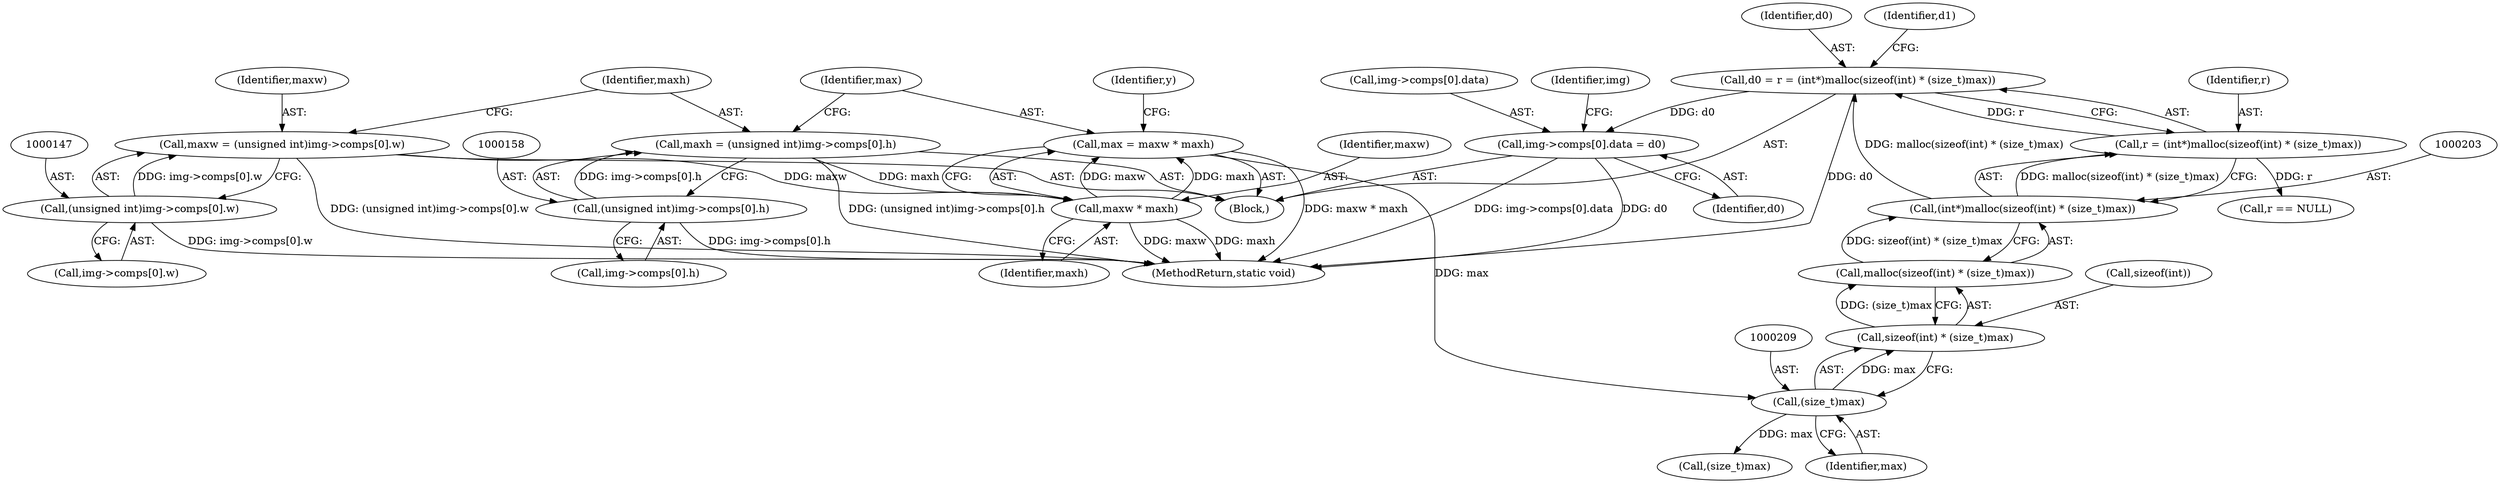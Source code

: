 digraph "0_openjpeg_15f081c89650dccee4aa4ae66f614c3fdb268767_2@array" {
"1000292" [label="(Call,img->comps[0].data = d0)"];
"1000198" [label="(Call,d0 = r = (int*)malloc(sizeof(int) * (size_t)max))"];
"1000200" [label="(Call,r = (int*)malloc(sizeof(int) * (size_t)max))"];
"1000202" [label="(Call,(int*)malloc(sizeof(int) * (size_t)max))"];
"1000204" [label="(Call,malloc(sizeof(int) * (size_t)max))"];
"1000205" [label="(Call,sizeof(int) * (size_t)max)"];
"1000208" [label="(Call,(size_t)max)"];
"1000166" [label="(Call,max = maxw * maxh)"];
"1000168" [label="(Call,maxw * maxh)"];
"1000144" [label="(Call,maxw = (unsigned int)img->comps[0].w)"];
"1000146" [label="(Call,(unsigned int)img->comps[0].w)"];
"1000155" [label="(Call,maxh = (unsigned int)img->comps[0].h)"];
"1000157" [label="(Call,(unsigned int)img->comps[0].h)"];
"1000206" [label="(Call,sizeof(int))"];
"1000204" [label="(Call,malloc(sizeof(int) * (size_t)max))"];
"1000208" [label="(Call,(size_t)max)"];
"1000349" [label="(MethodReturn,static void)"];
"1000157" [label="(Call,(unsigned int)img->comps[0].h)"];
"1000148" [label="(Call,img->comps[0].w)"];
"1000172" [label="(Identifier,y)"];
"1000305" [label="(Identifier,img)"];
"1000239" [label="(Call,r == NULL)"];
"1000292" [label="(Call,img->comps[0].data = d0)"];
"1000145" [label="(Identifier,maxw)"];
"1000201" [label="(Identifier,r)"];
"1000103" [label="(Block,)"];
"1000146" [label="(Call,(unsigned int)img->comps[0].w)"];
"1000221" [label="(Call,(size_t)max)"];
"1000168" [label="(Call,maxw * maxh)"];
"1000202" [label="(Call,(int*)malloc(sizeof(int) * (size_t)max))"];
"1000169" [label="(Identifier,maxw)"];
"1000198" [label="(Call,d0 = r = (int*)malloc(sizeof(int) * (size_t)max))"];
"1000199" [label="(Identifier,d0)"];
"1000205" [label="(Call,sizeof(int) * (size_t)max)"];
"1000156" [label="(Identifier,maxh)"];
"1000200" [label="(Call,r = (int*)malloc(sizeof(int) * (size_t)max))"];
"1000212" [label="(Identifier,d1)"];
"1000210" [label="(Identifier,max)"];
"1000144" [label="(Call,maxw = (unsigned int)img->comps[0].w)"];
"1000159" [label="(Call,img->comps[0].h)"];
"1000155" [label="(Call,maxh = (unsigned int)img->comps[0].h)"];
"1000166" [label="(Call,max = maxw * maxh)"];
"1000300" [label="(Identifier,d0)"];
"1000170" [label="(Identifier,maxh)"];
"1000293" [label="(Call,img->comps[0].data)"];
"1000167" [label="(Identifier,max)"];
"1000292" -> "1000103"  [label="AST: "];
"1000292" -> "1000300"  [label="CFG: "];
"1000293" -> "1000292"  [label="AST: "];
"1000300" -> "1000292"  [label="AST: "];
"1000305" -> "1000292"  [label="CFG: "];
"1000292" -> "1000349"  [label="DDG: img->comps[0].data"];
"1000292" -> "1000349"  [label="DDG: d0"];
"1000198" -> "1000292"  [label="DDG: d0"];
"1000198" -> "1000103"  [label="AST: "];
"1000198" -> "1000200"  [label="CFG: "];
"1000199" -> "1000198"  [label="AST: "];
"1000200" -> "1000198"  [label="AST: "];
"1000212" -> "1000198"  [label="CFG: "];
"1000198" -> "1000349"  [label="DDG: d0"];
"1000200" -> "1000198"  [label="DDG: r"];
"1000202" -> "1000198"  [label="DDG: malloc(sizeof(int) * (size_t)max)"];
"1000200" -> "1000202"  [label="CFG: "];
"1000201" -> "1000200"  [label="AST: "];
"1000202" -> "1000200"  [label="AST: "];
"1000202" -> "1000200"  [label="DDG: malloc(sizeof(int) * (size_t)max)"];
"1000200" -> "1000239"  [label="DDG: r"];
"1000202" -> "1000204"  [label="CFG: "];
"1000203" -> "1000202"  [label="AST: "];
"1000204" -> "1000202"  [label="AST: "];
"1000204" -> "1000202"  [label="DDG: sizeof(int) * (size_t)max"];
"1000204" -> "1000205"  [label="CFG: "];
"1000205" -> "1000204"  [label="AST: "];
"1000205" -> "1000204"  [label="DDG: (size_t)max"];
"1000205" -> "1000208"  [label="CFG: "];
"1000206" -> "1000205"  [label="AST: "];
"1000208" -> "1000205"  [label="AST: "];
"1000208" -> "1000205"  [label="DDG: max"];
"1000208" -> "1000210"  [label="CFG: "];
"1000209" -> "1000208"  [label="AST: "];
"1000210" -> "1000208"  [label="AST: "];
"1000166" -> "1000208"  [label="DDG: max"];
"1000208" -> "1000221"  [label="DDG: max"];
"1000166" -> "1000103"  [label="AST: "];
"1000166" -> "1000168"  [label="CFG: "];
"1000167" -> "1000166"  [label="AST: "];
"1000168" -> "1000166"  [label="AST: "];
"1000172" -> "1000166"  [label="CFG: "];
"1000166" -> "1000349"  [label="DDG: maxw * maxh"];
"1000168" -> "1000166"  [label="DDG: maxw"];
"1000168" -> "1000166"  [label="DDG: maxh"];
"1000168" -> "1000170"  [label="CFG: "];
"1000169" -> "1000168"  [label="AST: "];
"1000170" -> "1000168"  [label="AST: "];
"1000168" -> "1000349"  [label="DDG: maxw"];
"1000168" -> "1000349"  [label="DDG: maxh"];
"1000144" -> "1000168"  [label="DDG: maxw"];
"1000155" -> "1000168"  [label="DDG: maxh"];
"1000144" -> "1000103"  [label="AST: "];
"1000144" -> "1000146"  [label="CFG: "];
"1000145" -> "1000144"  [label="AST: "];
"1000146" -> "1000144"  [label="AST: "];
"1000156" -> "1000144"  [label="CFG: "];
"1000144" -> "1000349"  [label="DDG: (unsigned int)img->comps[0].w"];
"1000146" -> "1000144"  [label="DDG: img->comps[0].w"];
"1000146" -> "1000148"  [label="CFG: "];
"1000147" -> "1000146"  [label="AST: "];
"1000148" -> "1000146"  [label="AST: "];
"1000146" -> "1000349"  [label="DDG: img->comps[0].w"];
"1000155" -> "1000103"  [label="AST: "];
"1000155" -> "1000157"  [label="CFG: "];
"1000156" -> "1000155"  [label="AST: "];
"1000157" -> "1000155"  [label="AST: "];
"1000167" -> "1000155"  [label="CFG: "];
"1000155" -> "1000349"  [label="DDG: (unsigned int)img->comps[0].h"];
"1000157" -> "1000155"  [label="DDG: img->comps[0].h"];
"1000157" -> "1000159"  [label="CFG: "];
"1000158" -> "1000157"  [label="AST: "];
"1000159" -> "1000157"  [label="AST: "];
"1000157" -> "1000349"  [label="DDG: img->comps[0].h"];
}
